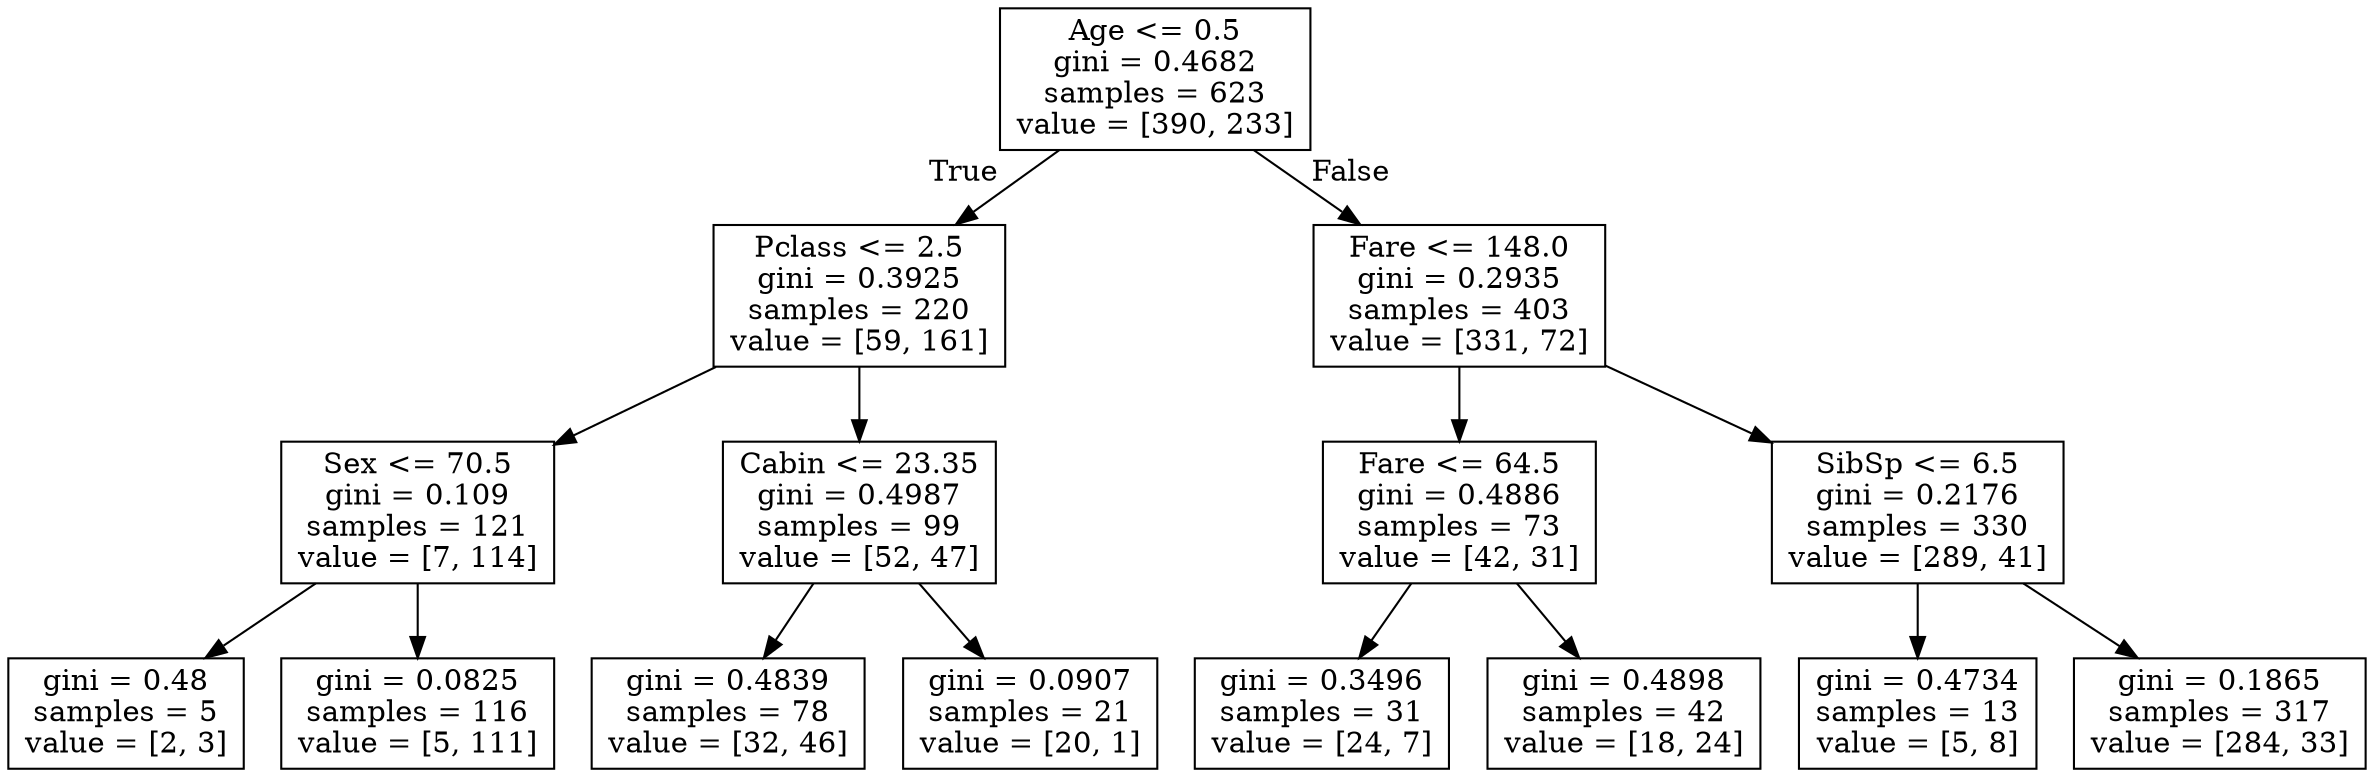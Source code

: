 digraph Tree {
node [shape=box] ;
0 [label="Age <= 0.5\ngini = 0.4682\nsamples = 623\nvalue = [390, 233]"] ;
1 [label="Pclass <= 2.5\ngini = 0.3925\nsamples = 220\nvalue = [59, 161]"] ;
0 -> 1 [labeldistance=2.5, labelangle=45, headlabel="True"] ;
2 [label="Sex <= 70.5\ngini = 0.109\nsamples = 121\nvalue = [7, 114]"] ;
1 -> 2 ;
3 [label="gini = 0.48\nsamples = 5\nvalue = [2, 3]"] ;
2 -> 3 ;
4 [label="gini = 0.0825\nsamples = 116\nvalue = [5, 111]"] ;
2 -> 4 ;
5 [label="Cabin <= 23.35\ngini = 0.4987\nsamples = 99\nvalue = [52, 47]"] ;
1 -> 5 ;
6 [label="gini = 0.4839\nsamples = 78\nvalue = [32, 46]"] ;
5 -> 6 ;
7 [label="gini = 0.0907\nsamples = 21\nvalue = [20, 1]"] ;
5 -> 7 ;
8 [label="Fare <= 148.0\ngini = 0.2935\nsamples = 403\nvalue = [331, 72]"] ;
0 -> 8 [labeldistance=2.5, labelangle=-45, headlabel="False"] ;
9 [label="Fare <= 64.5\ngini = 0.4886\nsamples = 73\nvalue = [42, 31]"] ;
8 -> 9 ;
10 [label="gini = 0.3496\nsamples = 31\nvalue = [24, 7]"] ;
9 -> 10 ;
11 [label="gini = 0.4898\nsamples = 42\nvalue = [18, 24]"] ;
9 -> 11 ;
12 [label="SibSp <= 6.5\ngini = 0.2176\nsamples = 330\nvalue = [289, 41]"] ;
8 -> 12 ;
13 [label="gini = 0.4734\nsamples = 13\nvalue = [5, 8]"] ;
12 -> 13 ;
14 [label="gini = 0.1865\nsamples = 317\nvalue = [284, 33]"] ;
12 -> 14 ;
}